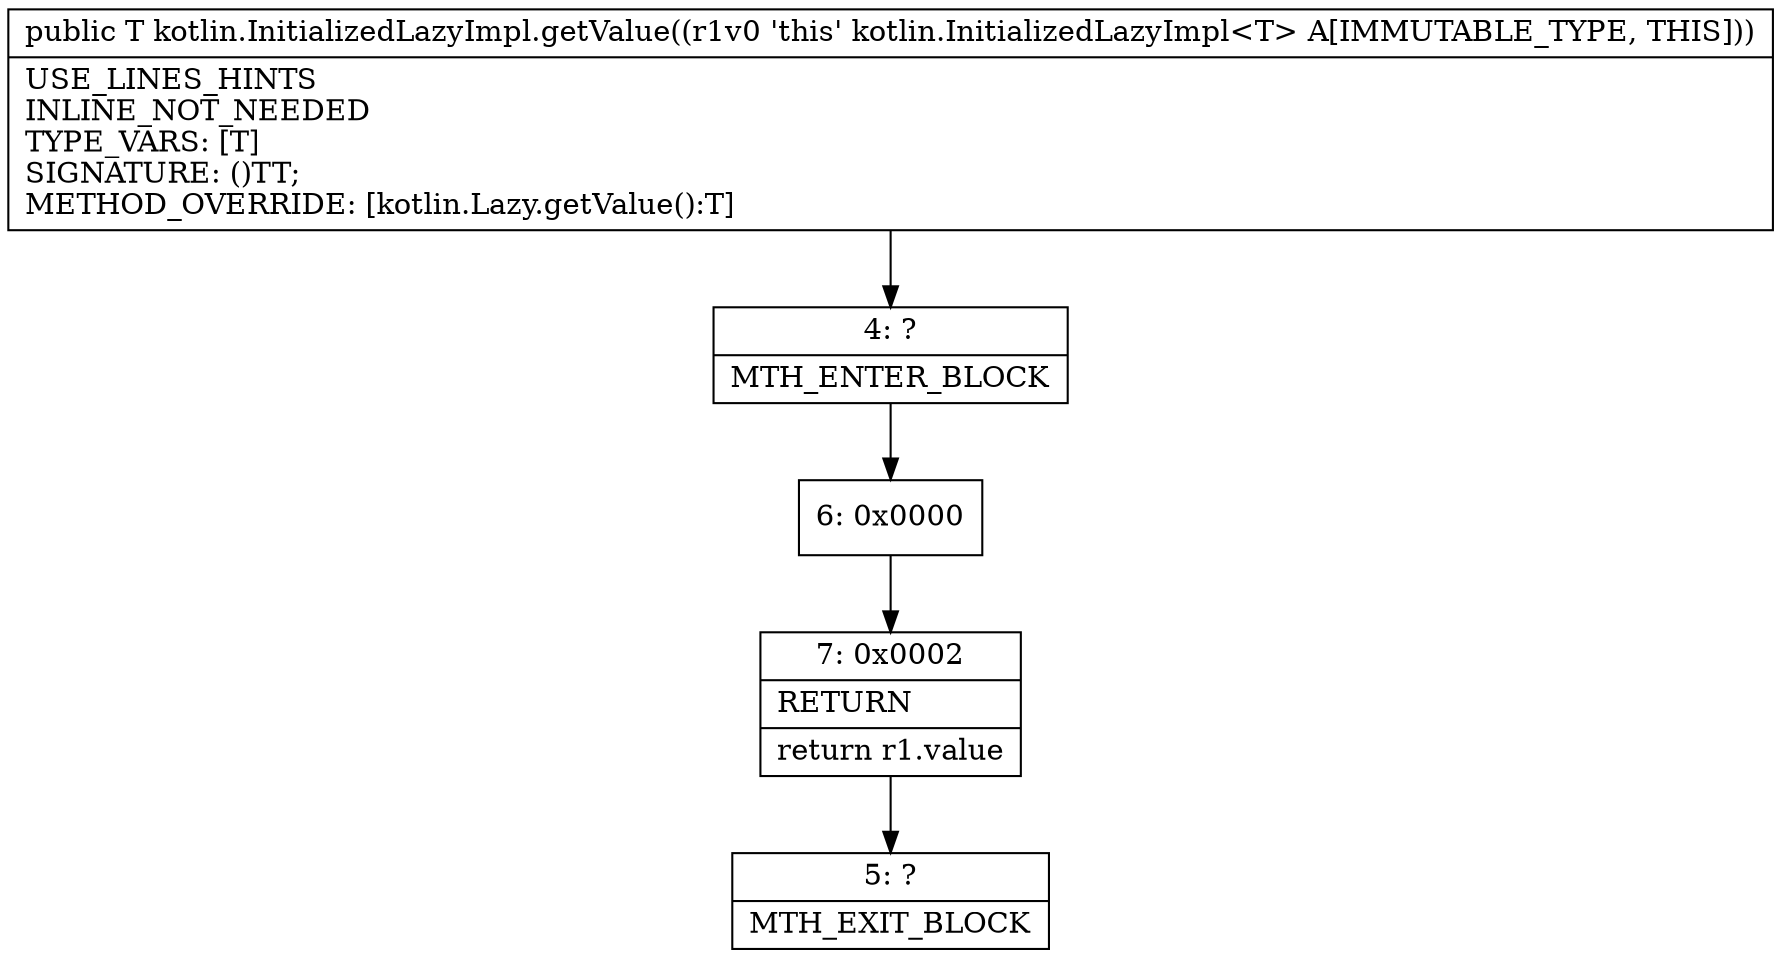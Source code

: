 digraph "CFG forkotlin.InitializedLazyImpl.getValue()Ljava\/lang\/Object;" {
Node_4 [shape=record,label="{4\:\ ?|MTH_ENTER_BLOCK\l}"];
Node_6 [shape=record,label="{6\:\ 0x0000}"];
Node_7 [shape=record,label="{7\:\ 0x0002|RETURN\l|return r1.value\l}"];
Node_5 [shape=record,label="{5\:\ ?|MTH_EXIT_BLOCK\l}"];
MethodNode[shape=record,label="{public T kotlin.InitializedLazyImpl.getValue((r1v0 'this' kotlin.InitializedLazyImpl\<T\> A[IMMUTABLE_TYPE, THIS]))  | USE_LINES_HINTS\lINLINE_NOT_NEEDED\lTYPE_VARS: [T]\lSIGNATURE: ()TT;\lMETHOD_OVERRIDE: [kotlin.Lazy.getValue():T]\l}"];
MethodNode -> Node_4;Node_4 -> Node_6;
Node_6 -> Node_7;
Node_7 -> Node_5;
}

